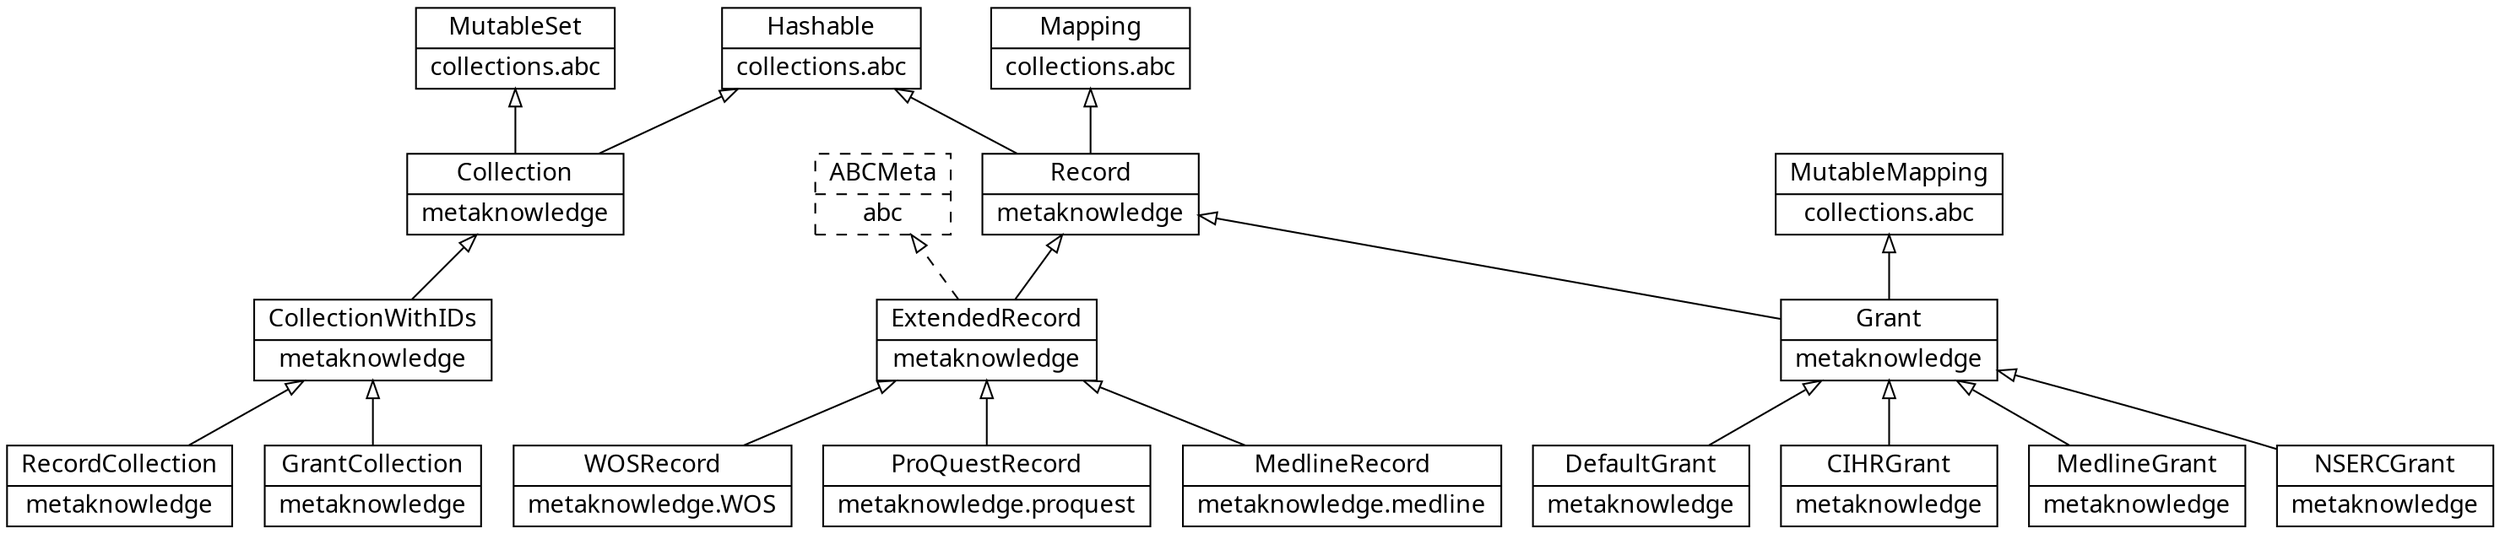 /*
Class diagrams for metaknowledge
*/

digraph Records {
    charset="utf-8";
    rankdir=BT;
    node [shape=record, fontname="Source Code Pro"];
    edge [arrowhead=empty, arrowsize=1];
    /*
    Object [label="{Object|builtin}"];
    */
    Mapping [label="{Mapping|collections.abc}"]
    Hashable [label="{Hashable|collections.abc}"]
    ABCMeta [label="{ABCMeta|abc}", style=dashed];
    MutableMapping [label="{MutableMapping|collections.abc}"]

    Record [label="{Record|metaknowledge}"];
    ExtendedRecord [label="{ExtendedRecord|metaknowledge}"];
    Grant [label="{Grant|metaknowledge}"];

    DefaultGrant [label="{DefaultGrant|metaknowledge}"];
    CIHRGrant [label="{CIHRGrant|metaknowledge}"];
    MedlineGrant [label="{MedlineGrant|metaknowledge}"];
    NSERCGrant [label="{NSERCGrant|metaknowledge}"];

    WOSRecord [label="{WOSRecord|metaknowledge.WOS}"];
    ProQuestRecord [label="{ProQuestRecord|metaknowledge.proquest}"];
    MedlineRecord [label="{MedlineRecord|metaknowledge.medline}"];

    MutableSet [label="{MutableSet|collections.abc}"];
    Collection [label="{Collection|metaknowledge}"];
    CollectionWithIDs [label="{CollectionWithIDs|metaknowledge}"];
    RecordCollection [label="{RecordCollection|metaknowledge}"];
    GrantCollection [label="{GrantCollection|metaknowledge}"];

    /*
    Mapping -> Object;
    Hashable -> Object;
    */

    Record -> Hashable;
    Record -> Mapping;

    Collection -> MutableSet;
    Collection -> Hashable;

    Grant -> Record;
    Grant -> MutableMapping;

    DefaultGrant -> Grant;
    CIHRGrant -> Grant;
    MedlineGrant -> Grant;
    NSERCGrant -> Grant;

    ExtendedRecord -> ABCMeta [style=dashed];
    ExtendedRecord -> Record;
    WOSRecord -> ExtendedRecord;
    ProQuestRecord -> ExtendedRecord;
    MedlineRecord -> ExtendedRecord;

    CollectionWithIDs -> Collection;
    RecordCollection -> CollectionWithIDs;
    GrantCollection -> CollectionWithIDs;

}

